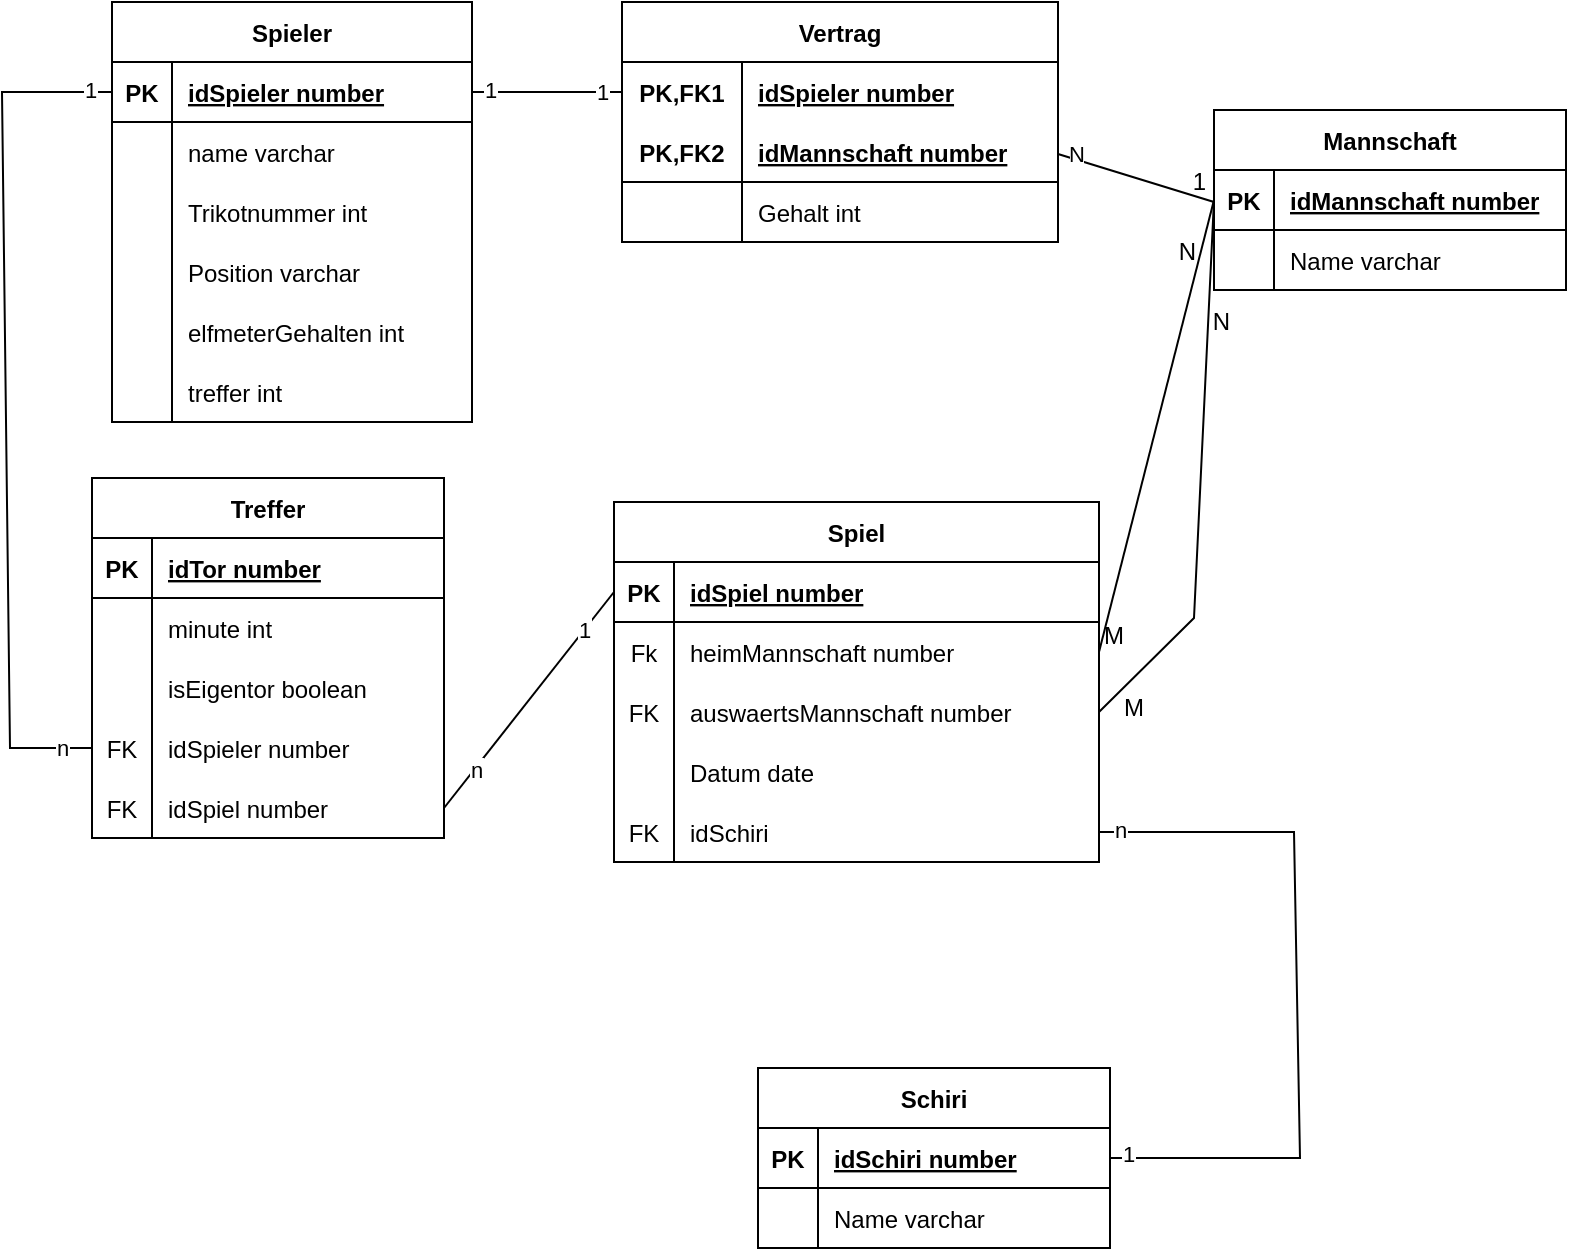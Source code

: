 <mxfile version="15.5.4" type="embed"><diagram id="WNJaf0Pe36c9Ho2RV8W4" name="Seite-1"><mxGraphModel dx="1379" dy="743" grid="0" gridSize="10" guides="1" tooltips="1" connect="1" arrows="1" fold="1" page="1" pageScale="1" pageWidth="827" pageHeight="1169" math="0" shadow="0"><root><mxCell id="0"/><mxCell id="1" parent="0"/><mxCell id="cShWyZy-k5d9fnmGeDRB-5" value="Spieler" style="shape=table;startSize=30;container=1;collapsible=1;childLayout=tableLayout;fixedRows=1;rowLines=0;fontStyle=1;align=center;resizeLast=1;" parent="1" vertex="1"><mxGeometry x="86" y="43" width="180" height="210" as="geometry"/></mxCell><mxCell id="cShWyZy-k5d9fnmGeDRB-6" value="" style="shape=tableRow;horizontal=0;startSize=0;swimlaneHead=0;swimlaneBody=0;fillColor=none;collapsible=0;dropTarget=0;points=[[0,0.5],[1,0.5]];portConstraint=eastwest;top=0;left=0;right=0;bottom=1;" parent="cShWyZy-k5d9fnmGeDRB-5" vertex="1"><mxGeometry y="30" width="180" height="30" as="geometry"/></mxCell><mxCell id="cShWyZy-k5d9fnmGeDRB-7" value="PK" style="shape=partialRectangle;connectable=0;fillColor=none;top=0;left=0;bottom=0;right=0;fontStyle=1;overflow=hidden;" parent="cShWyZy-k5d9fnmGeDRB-6" vertex="1"><mxGeometry width="30" height="30" as="geometry"><mxRectangle width="30" height="30" as="alternateBounds"/></mxGeometry></mxCell><mxCell id="cShWyZy-k5d9fnmGeDRB-8" value="idSpieler  number" style="shape=partialRectangle;connectable=0;fillColor=none;top=0;left=0;bottom=0;right=0;align=left;spacingLeft=6;fontStyle=5;overflow=hidden;" parent="cShWyZy-k5d9fnmGeDRB-6" vertex="1"><mxGeometry x="30" width="150" height="30" as="geometry"><mxRectangle width="150" height="30" as="alternateBounds"/></mxGeometry></mxCell><mxCell id="cShWyZy-k5d9fnmGeDRB-222" value="" style="shape=tableRow;horizontal=0;startSize=0;swimlaneHead=0;swimlaneBody=0;fillColor=none;collapsible=0;dropTarget=0;points=[[0,0.5],[1,0.5]];portConstraint=eastwest;top=0;left=0;right=0;bottom=0;" parent="cShWyZy-k5d9fnmGeDRB-5" vertex="1"><mxGeometry y="60" width="180" height="30" as="geometry"/></mxCell><mxCell id="cShWyZy-k5d9fnmGeDRB-223" value="" style="shape=partialRectangle;connectable=0;fillColor=none;top=0;left=0;bottom=0;right=0;editable=1;overflow=hidden;" parent="cShWyZy-k5d9fnmGeDRB-222" vertex="1"><mxGeometry width="30" height="30" as="geometry"><mxRectangle width="30" height="30" as="alternateBounds"/></mxGeometry></mxCell><mxCell id="cShWyZy-k5d9fnmGeDRB-224" value="name varchar" style="shape=partialRectangle;connectable=0;fillColor=none;top=0;left=0;bottom=0;right=0;align=left;spacingLeft=6;overflow=hidden;" parent="cShWyZy-k5d9fnmGeDRB-222" vertex="1"><mxGeometry x="30" width="150" height="30" as="geometry"><mxRectangle width="150" height="30" as="alternateBounds"/></mxGeometry></mxCell><mxCell id="cShWyZy-k5d9fnmGeDRB-15" value="" style="shape=tableRow;horizontal=0;startSize=0;swimlaneHead=0;swimlaneBody=0;fillColor=none;collapsible=0;dropTarget=0;points=[[0,0.5],[1,0.5]];portConstraint=eastwest;top=0;left=0;right=0;bottom=0;" parent="cShWyZy-k5d9fnmGeDRB-5" vertex="1"><mxGeometry y="90" width="180" height="30" as="geometry"/></mxCell><mxCell id="cShWyZy-k5d9fnmGeDRB-16" value="" style="shape=partialRectangle;connectable=0;fillColor=none;top=0;left=0;bottom=0;right=0;editable=1;overflow=hidden;" parent="cShWyZy-k5d9fnmGeDRB-15" vertex="1"><mxGeometry width="30" height="30" as="geometry"><mxRectangle width="30" height="30" as="alternateBounds"/></mxGeometry></mxCell><mxCell id="cShWyZy-k5d9fnmGeDRB-17" value="Trikotnummer int" style="shape=partialRectangle;connectable=0;fillColor=none;top=0;left=0;bottom=0;right=0;align=left;spacingLeft=6;overflow=hidden;" parent="cShWyZy-k5d9fnmGeDRB-15" vertex="1"><mxGeometry x="30" width="150" height="30" as="geometry"><mxRectangle width="150" height="30" as="alternateBounds"/></mxGeometry></mxCell><mxCell id="cShWyZy-k5d9fnmGeDRB-178" value="" style="shape=tableRow;horizontal=0;startSize=0;swimlaneHead=0;swimlaneBody=0;fillColor=none;collapsible=0;dropTarget=0;points=[[0,0.5],[1,0.5]];portConstraint=eastwest;top=0;left=0;right=0;bottom=0;" parent="cShWyZy-k5d9fnmGeDRB-5" vertex="1"><mxGeometry y="120" width="180" height="30" as="geometry"/></mxCell><mxCell id="cShWyZy-k5d9fnmGeDRB-179" value="" style="shape=partialRectangle;connectable=0;fillColor=none;top=0;left=0;bottom=0;right=0;editable=1;overflow=hidden;" parent="cShWyZy-k5d9fnmGeDRB-178" vertex="1"><mxGeometry width="30" height="30" as="geometry"><mxRectangle width="30" height="30" as="alternateBounds"/></mxGeometry></mxCell><mxCell id="cShWyZy-k5d9fnmGeDRB-180" value="Position varchar" style="shape=partialRectangle;connectable=0;fillColor=none;top=0;left=0;bottom=0;right=0;align=left;spacingLeft=6;overflow=hidden;" parent="cShWyZy-k5d9fnmGeDRB-178" vertex="1"><mxGeometry x="30" width="150" height="30" as="geometry"><mxRectangle width="150" height="30" as="alternateBounds"/></mxGeometry></mxCell><mxCell id="cShWyZy-k5d9fnmGeDRB-18" value="" style="shape=tableRow;horizontal=0;startSize=0;swimlaneHead=0;swimlaneBody=0;fillColor=none;collapsible=0;dropTarget=0;points=[[0,0.5],[1,0.5]];portConstraint=eastwest;top=0;left=0;right=0;bottom=0;" parent="cShWyZy-k5d9fnmGeDRB-5" vertex="1"><mxGeometry y="150" width="180" height="30" as="geometry"/></mxCell><mxCell id="cShWyZy-k5d9fnmGeDRB-19" value="" style="shape=partialRectangle;connectable=0;fillColor=none;top=0;left=0;bottom=0;right=0;editable=1;overflow=hidden;" parent="cShWyZy-k5d9fnmGeDRB-18" vertex="1"><mxGeometry width="30" height="30" as="geometry"><mxRectangle width="30" height="30" as="alternateBounds"/></mxGeometry></mxCell><mxCell id="cShWyZy-k5d9fnmGeDRB-20" value="elfmeterGehalten int" style="shape=partialRectangle;connectable=0;fillColor=none;top=0;left=0;bottom=0;right=0;align=left;spacingLeft=6;overflow=hidden;" parent="cShWyZy-k5d9fnmGeDRB-18" vertex="1"><mxGeometry x="30" width="150" height="30" as="geometry"><mxRectangle width="150" height="30" as="alternateBounds"/></mxGeometry></mxCell><mxCell id="cShWyZy-k5d9fnmGeDRB-21" value="" style="shape=tableRow;horizontal=0;startSize=0;swimlaneHead=0;swimlaneBody=0;fillColor=none;collapsible=0;dropTarget=0;points=[[0,0.5],[1,0.5]];portConstraint=eastwest;top=0;left=0;right=0;bottom=0;" parent="cShWyZy-k5d9fnmGeDRB-5" vertex="1"><mxGeometry y="180" width="180" height="30" as="geometry"/></mxCell><mxCell id="cShWyZy-k5d9fnmGeDRB-22" value="" style="shape=partialRectangle;connectable=0;fillColor=none;top=0;left=0;bottom=0;right=0;editable=1;overflow=hidden;" parent="cShWyZy-k5d9fnmGeDRB-21" vertex="1"><mxGeometry width="30" height="30" as="geometry"><mxRectangle width="30" height="30" as="alternateBounds"/></mxGeometry></mxCell><mxCell id="cShWyZy-k5d9fnmGeDRB-23" value="treffer int" style="shape=partialRectangle;connectable=0;fillColor=none;top=0;left=0;bottom=0;right=0;align=left;spacingLeft=6;overflow=hidden;" parent="cShWyZy-k5d9fnmGeDRB-21" vertex="1"><mxGeometry x="30" width="150" height="30" as="geometry"><mxRectangle width="150" height="30" as="alternateBounds"/></mxGeometry></mxCell><mxCell id="cShWyZy-k5d9fnmGeDRB-43" value="Mannschaft" style="shape=table;startSize=30;container=1;collapsible=1;childLayout=tableLayout;fixedRows=1;rowLines=0;fontStyle=1;align=center;resizeLast=1;" parent="1" vertex="1"><mxGeometry x="637" y="97" width="176" height="90" as="geometry"/></mxCell><mxCell id="cShWyZy-k5d9fnmGeDRB-44" value="" style="shape=tableRow;horizontal=0;startSize=0;swimlaneHead=0;swimlaneBody=0;fillColor=none;collapsible=0;dropTarget=0;points=[[0,0.5],[1,0.5]];portConstraint=eastwest;top=0;left=0;right=0;bottom=1;" parent="cShWyZy-k5d9fnmGeDRB-43" vertex="1"><mxGeometry y="30" width="176" height="30" as="geometry"/></mxCell><mxCell id="cShWyZy-k5d9fnmGeDRB-45" value="PK" style="shape=partialRectangle;connectable=0;fillColor=none;top=0;left=0;bottom=0;right=0;fontStyle=1;overflow=hidden;" parent="cShWyZy-k5d9fnmGeDRB-44" vertex="1"><mxGeometry width="30" height="30" as="geometry"><mxRectangle width="30" height="30" as="alternateBounds"/></mxGeometry></mxCell><mxCell id="cShWyZy-k5d9fnmGeDRB-46" value="idMannschaft  number" style="shape=partialRectangle;connectable=0;fillColor=none;top=0;left=0;bottom=0;right=0;align=left;spacingLeft=6;fontStyle=5;overflow=hidden;" parent="cShWyZy-k5d9fnmGeDRB-44" vertex="1"><mxGeometry x="30" width="146" height="30" as="geometry"><mxRectangle width="146" height="30" as="alternateBounds"/></mxGeometry></mxCell><mxCell id="cShWyZy-k5d9fnmGeDRB-47" value="" style="shape=tableRow;horizontal=0;startSize=0;swimlaneHead=0;swimlaneBody=0;fillColor=none;collapsible=0;dropTarget=0;points=[[0,0.5],[1,0.5]];portConstraint=eastwest;top=0;left=0;right=0;bottom=0;" parent="cShWyZy-k5d9fnmGeDRB-43" vertex="1"><mxGeometry y="60" width="176" height="30" as="geometry"/></mxCell><mxCell id="cShWyZy-k5d9fnmGeDRB-48" value="" style="shape=partialRectangle;connectable=0;fillColor=none;top=0;left=0;bottom=0;right=0;editable=1;overflow=hidden;" parent="cShWyZy-k5d9fnmGeDRB-47" vertex="1"><mxGeometry width="30" height="30" as="geometry"><mxRectangle width="30" height="30" as="alternateBounds"/></mxGeometry></mxCell><mxCell id="cShWyZy-k5d9fnmGeDRB-49" value="Name varchar" style="shape=partialRectangle;connectable=0;fillColor=none;top=0;left=0;bottom=0;right=0;align=left;spacingLeft=6;overflow=hidden;" parent="cShWyZy-k5d9fnmGeDRB-47" vertex="1"><mxGeometry x="30" width="146" height="30" as="geometry"><mxRectangle width="146" height="30" as="alternateBounds"/></mxGeometry></mxCell><mxCell id="cShWyZy-k5d9fnmGeDRB-62" value="Schiri" style="shape=table;startSize=30;container=1;collapsible=1;childLayout=tableLayout;fixedRows=1;rowLines=0;fontStyle=1;align=center;resizeLast=1;" parent="1" vertex="1"><mxGeometry x="409" y="576" width="176" height="90" as="geometry"/></mxCell><mxCell id="cShWyZy-k5d9fnmGeDRB-63" value="" style="shape=tableRow;horizontal=0;startSize=0;swimlaneHead=0;swimlaneBody=0;fillColor=none;collapsible=0;dropTarget=0;points=[[0,0.5],[1,0.5]];portConstraint=eastwest;top=0;left=0;right=0;bottom=1;" parent="cShWyZy-k5d9fnmGeDRB-62" vertex="1"><mxGeometry y="30" width="176" height="30" as="geometry"/></mxCell><mxCell id="cShWyZy-k5d9fnmGeDRB-64" value="PK" style="shape=partialRectangle;connectable=0;fillColor=none;top=0;left=0;bottom=0;right=0;fontStyle=1;overflow=hidden;" parent="cShWyZy-k5d9fnmGeDRB-63" vertex="1"><mxGeometry width="30" height="30" as="geometry"><mxRectangle width="30" height="30" as="alternateBounds"/></mxGeometry></mxCell><mxCell id="cShWyZy-k5d9fnmGeDRB-65" value="idSchiri  number" style="shape=partialRectangle;connectable=0;fillColor=none;top=0;left=0;bottom=0;right=0;align=left;spacingLeft=6;fontStyle=5;overflow=hidden;" parent="cShWyZy-k5d9fnmGeDRB-63" vertex="1"><mxGeometry x="30" width="146" height="30" as="geometry"><mxRectangle width="146" height="30" as="alternateBounds"/></mxGeometry></mxCell><mxCell id="cShWyZy-k5d9fnmGeDRB-66" value="" style="shape=tableRow;horizontal=0;startSize=0;swimlaneHead=0;swimlaneBody=0;fillColor=none;collapsible=0;dropTarget=0;points=[[0,0.5],[1,0.5]];portConstraint=eastwest;top=0;left=0;right=0;bottom=0;" parent="cShWyZy-k5d9fnmGeDRB-62" vertex="1"><mxGeometry y="60" width="176" height="30" as="geometry"/></mxCell><mxCell id="cShWyZy-k5d9fnmGeDRB-67" value="" style="shape=partialRectangle;connectable=0;fillColor=none;top=0;left=0;bottom=0;right=0;editable=1;overflow=hidden;" parent="cShWyZy-k5d9fnmGeDRB-66" vertex="1"><mxGeometry width="30" height="30" as="geometry"><mxRectangle width="30" height="30" as="alternateBounds"/></mxGeometry></mxCell><mxCell id="cShWyZy-k5d9fnmGeDRB-68" value="Name varchar" style="shape=partialRectangle;connectable=0;fillColor=none;top=0;left=0;bottom=0;right=0;align=left;spacingLeft=6;overflow=hidden;" parent="cShWyZy-k5d9fnmGeDRB-66" vertex="1"><mxGeometry x="30" width="146" height="30" as="geometry"><mxRectangle width="146" height="30" as="alternateBounds"/></mxGeometry></mxCell><mxCell id="cShWyZy-k5d9fnmGeDRB-81" value="Spiel" style="shape=table;startSize=30;container=1;collapsible=1;childLayout=tableLayout;fixedRows=1;rowLines=0;fontStyle=1;align=center;resizeLast=1;" parent="1" vertex="1"><mxGeometry x="337" y="293" width="242.5" height="180" as="geometry"/></mxCell><mxCell id="cShWyZy-k5d9fnmGeDRB-82" value="" style="shape=tableRow;horizontal=0;startSize=0;swimlaneHead=0;swimlaneBody=0;fillColor=none;collapsible=0;dropTarget=0;points=[[0,0.5],[1,0.5]];portConstraint=eastwest;top=0;left=0;right=0;bottom=1;" parent="cShWyZy-k5d9fnmGeDRB-81" vertex="1"><mxGeometry y="30" width="242.5" height="30" as="geometry"/></mxCell><mxCell id="cShWyZy-k5d9fnmGeDRB-83" value="PK" style="shape=partialRectangle;connectable=0;fillColor=none;top=0;left=0;bottom=0;right=0;fontStyle=1;overflow=hidden;" parent="cShWyZy-k5d9fnmGeDRB-82" vertex="1"><mxGeometry width="30" height="30" as="geometry"><mxRectangle width="30" height="30" as="alternateBounds"/></mxGeometry></mxCell><mxCell id="cShWyZy-k5d9fnmGeDRB-84" value="idSpiel  number" style="shape=partialRectangle;connectable=0;fillColor=none;top=0;left=0;bottom=0;right=0;align=left;spacingLeft=6;fontStyle=5;overflow=hidden;" parent="cShWyZy-k5d9fnmGeDRB-82" vertex="1"><mxGeometry x="30" width="212.5" height="30" as="geometry"><mxRectangle width="212.5" height="30" as="alternateBounds"/></mxGeometry></mxCell><mxCell id="cShWyZy-k5d9fnmGeDRB-85" value="" style="shape=tableRow;horizontal=0;startSize=0;swimlaneHead=0;swimlaneBody=0;fillColor=none;collapsible=0;dropTarget=0;points=[[0,0.5],[1,0.5]];portConstraint=eastwest;top=0;left=0;right=0;bottom=0;" parent="cShWyZy-k5d9fnmGeDRB-81" vertex="1"><mxGeometry y="60" width="242.5" height="30" as="geometry"/></mxCell><mxCell id="cShWyZy-k5d9fnmGeDRB-86" value="Fk" style="shape=partialRectangle;connectable=0;fillColor=none;top=0;left=0;bottom=0;right=0;editable=1;overflow=hidden;" parent="cShWyZy-k5d9fnmGeDRB-85" vertex="1"><mxGeometry width="30" height="30" as="geometry"><mxRectangle width="30" height="30" as="alternateBounds"/></mxGeometry></mxCell><mxCell id="cShWyZy-k5d9fnmGeDRB-87" value="heimMannschaft number" style="shape=partialRectangle;connectable=0;fillColor=none;top=0;left=0;bottom=0;right=0;align=left;spacingLeft=6;overflow=hidden;" parent="cShWyZy-k5d9fnmGeDRB-85" vertex="1"><mxGeometry x="30" width="212.5" height="30" as="geometry"><mxRectangle width="212.5" height="30" as="alternateBounds"/></mxGeometry></mxCell><mxCell id="cShWyZy-k5d9fnmGeDRB-88" value="" style="shape=tableRow;horizontal=0;startSize=0;swimlaneHead=0;swimlaneBody=0;fillColor=none;collapsible=0;dropTarget=0;points=[[0,0.5],[1,0.5]];portConstraint=eastwest;top=0;left=0;right=0;bottom=0;" parent="cShWyZy-k5d9fnmGeDRB-81" vertex="1"><mxGeometry y="90" width="242.5" height="30" as="geometry"/></mxCell><mxCell id="cShWyZy-k5d9fnmGeDRB-89" value="FK" style="shape=partialRectangle;connectable=0;fillColor=none;top=0;left=0;bottom=0;right=0;editable=1;overflow=hidden;" parent="cShWyZy-k5d9fnmGeDRB-88" vertex="1"><mxGeometry width="30" height="30" as="geometry"><mxRectangle width="30" height="30" as="alternateBounds"/></mxGeometry></mxCell><mxCell id="cShWyZy-k5d9fnmGeDRB-90" value="auswaertsMannschaft number" style="shape=partialRectangle;connectable=0;fillColor=none;top=0;left=0;bottom=0;right=0;align=left;spacingLeft=6;overflow=hidden;" parent="cShWyZy-k5d9fnmGeDRB-88" vertex="1"><mxGeometry x="30" width="212.5" height="30" as="geometry"><mxRectangle width="212.5" height="30" as="alternateBounds"/></mxGeometry></mxCell><mxCell id="cShWyZy-k5d9fnmGeDRB-91" value="" style="shape=tableRow;horizontal=0;startSize=0;swimlaneHead=0;swimlaneBody=0;fillColor=none;collapsible=0;dropTarget=0;points=[[0,0.5],[1,0.5]];portConstraint=eastwest;top=0;left=0;right=0;bottom=0;" parent="cShWyZy-k5d9fnmGeDRB-81" vertex="1"><mxGeometry y="120" width="242.5" height="30" as="geometry"/></mxCell><mxCell id="cShWyZy-k5d9fnmGeDRB-92" value="" style="shape=partialRectangle;connectable=0;fillColor=none;top=0;left=0;bottom=0;right=0;editable=1;overflow=hidden;" parent="cShWyZy-k5d9fnmGeDRB-91" vertex="1"><mxGeometry width="30" height="30" as="geometry"><mxRectangle width="30" height="30" as="alternateBounds"/></mxGeometry></mxCell><mxCell id="cShWyZy-k5d9fnmGeDRB-93" value="Datum date" style="shape=partialRectangle;connectable=0;fillColor=none;top=0;left=0;bottom=0;right=0;align=left;spacingLeft=6;overflow=hidden;" parent="cShWyZy-k5d9fnmGeDRB-91" vertex="1"><mxGeometry x="30" width="212.5" height="30" as="geometry"><mxRectangle width="212.5" height="30" as="alternateBounds"/></mxGeometry></mxCell><mxCell id="cShWyZy-k5d9fnmGeDRB-184" value="" style="shape=tableRow;horizontal=0;startSize=0;swimlaneHead=0;swimlaneBody=0;fillColor=none;collapsible=0;dropTarget=0;points=[[0,0.5],[1,0.5]];portConstraint=eastwest;top=0;left=0;right=0;bottom=0;" parent="cShWyZy-k5d9fnmGeDRB-81" vertex="1"><mxGeometry y="150" width="242.5" height="30" as="geometry"/></mxCell><mxCell id="cShWyZy-k5d9fnmGeDRB-185" value="FK" style="shape=partialRectangle;connectable=0;fillColor=none;top=0;left=0;bottom=0;right=0;editable=1;overflow=hidden;" parent="cShWyZy-k5d9fnmGeDRB-184" vertex="1"><mxGeometry width="30" height="30" as="geometry"><mxRectangle width="30" height="30" as="alternateBounds"/></mxGeometry></mxCell><mxCell id="cShWyZy-k5d9fnmGeDRB-186" value="idSchiri" style="shape=partialRectangle;connectable=0;fillColor=none;top=0;left=0;bottom=0;right=0;align=left;spacingLeft=6;overflow=hidden;" parent="cShWyZy-k5d9fnmGeDRB-184" vertex="1"><mxGeometry x="30" width="212.5" height="30" as="geometry"><mxRectangle width="212.5" height="30" as="alternateBounds"/></mxGeometry></mxCell><mxCell id="cShWyZy-k5d9fnmGeDRB-94" value="Treffer" style="shape=table;startSize=30;container=1;collapsible=1;childLayout=tableLayout;fixedRows=1;rowLines=0;fontStyle=1;align=center;resizeLast=1;" parent="1" vertex="1"><mxGeometry x="76" y="281" width="176" height="180" as="geometry"/></mxCell><mxCell id="cShWyZy-k5d9fnmGeDRB-95" value="" style="shape=tableRow;horizontal=0;startSize=0;swimlaneHead=0;swimlaneBody=0;fillColor=none;collapsible=0;dropTarget=0;points=[[0,0.5],[1,0.5]];portConstraint=eastwest;top=0;left=0;right=0;bottom=1;" parent="cShWyZy-k5d9fnmGeDRB-94" vertex="1"><mxGeometry y="30" width="176" height="30" as="geometry"/></mxCell><mxCell id="cShWyZy-k5d9fnmGeDRB-96" value="PK" style="shape=partialRectangle;connectable=0;fillColor=none;top=0;left=0;bottom=0;right=0;fontStyle=1;overflow=hidden;" parent="cShWyZy-k5d9fnmGeDRB-95" vertex="1"><mxGeometry width="30" height="30" as="geometry"><mxRectangle width="30" height="30" as="alternateBounds"/></mxGeometry></mxCell><mxCell id="cShWyZy-k5d9fnmGeDRB-97" value="idTor  number" style="shape=partialRectangle;connectable=0;fillColor=none;top=0;left=0;bottom=0;right=0;align=left;spacingLeft=6;fontStyle=5;overflow=hidden;" parent="cShWyZy-k5d9fnmGeDRB-95" vertex="1"><mxGeometry x="30" width="146" height="30" as="geometry"><mxRectangle width="146" height="30" as="alternateBounds"/></mxGeometry></mxCell><mxCell id="cShWyZy-k5d9fnmGeDRB-98" value="" style="shape=tableRow;horizontal=0;startSize=0;swimlaneHead=0;swimlaneBody=0;fillColor=none;collapsible=0;dropTarget=0;points=[[0,0.5],[1,0.5]];portConstraint=eastwest;top=0;left=0;right=0;bottom=0;" parent="cShWyZy-k5d9fnmGeDRB-94" vertex="1"><mxGeometry y="60" width="176" height="30" as="geometry"/></mxCell><mxCell id="cShWyZy-k5d9fnmGeDRB-99" value="" style="shape=partialRectangle;connectable=0;fillColor=none;top=0;left=0;bottom=0;right=0;editable=1;overflow=hidden;" parent="cShWyZy-k5d9fnmGeDRB-98" vertex="1"><mxGeometry width="30" height="30" as="geometry"><mxRectangle width="30" height="30" as="alternateBounds"/></mxGeometry></mxCell><mxCell id="cShWyZy-k5d9fnmGeDRB-100" value="minute int" style="shape=partialRectangle;connectable=0;fillColor=none;top=0;left=0;bottom=0;right=0;align=left;spacingLeft=6;overflow=hidden;" parent="cShWyZy-k5d9fnmGeDRB-98" vertex="1"><mxGeometry x="30" width="146" height="30" as="geometry"><mxRectangle width="146" height="30" as="alternateBounds"/></mxGeometry></mxCell><mxCell id="cShWyZy-k5d9fnmGeDRB-115" value="" style="shape=tableRow;horizontal=0;startSize=0;swimlaneHead=0;swimlaneBody=0;fillColor=none;collapsible=0;dropTarget=0;points=[[0,0.5],[1,0.5]];portConstraint=eastwest;top=0;left=0;right=0;bottom=0;" parent="cShWyZy-k5d9fnmGeDRB-94" vertex="1"><mxGeometry y="90" width="176" height="30" as="geometry"/></mxCell><mxCell id="cShWyZy-k5d9fnmGeDRB-116" value="" style="shape=partialRectangle;connectable=0;fillColor=none;top=0;left=0;bottom=0;right=0;editable=1;overflow=hidden;" parent="cShWyZy-k5d9fnmGeDRB-115" vertex="1"><mxGeometry width="30" height="30" as="geometry"><mxRectangle width="30" height="30" as="alternateBounds"/></mxGeometry></mxCell><mxCell id="cShWyZy-k5d9fnmGeDRB-117" value="isEigentor boolean" style="shape=partialRectangle;connectable=0;fillColor=none;top=0;left=0;bottom=0;right=0;align=left;spacingLeft=6;overflow=hidden;" parent="cShWyZy-k5d9fnmGeDRB-115" vertex="1"><mxGeometry x="30" width="146" height="30" as="geometry"><mxRectangle width="146" height="30" as="alternateBounds"/></mxGeometry></mxCell><mxCell id="cShWyZy-k5d9fnmGeDRB-187" value="" style="shape=tableRow;horizontal=0;startSize=0;swimlaneHead=0;swimlaneBody=0;fillColor=none;collapsible=0;dropTarget=0;points=[[0,0.5],[1,0.5]];portConstraint=eastwest;top=0;left=0;right=0;bottom=0;" parent="cShWyZy-k5d9fnmGeDRB-94" vertex="1"><mxGeometry y="120" width="176" height="30" as="geometry"/></mxCell><mxCell id="cShWyZy-k5d9fnmGeDRB-188" value="FK" style="shape=partialRectangle;connectable=0;fillColor=none;top=0;left=0;bottom=0;right=0;editable=1;overflow=hidden;" parent="cShWyZy-k5d9fnmGeDRB-187" vertex="1"><mxGeometry width="30" height="30" as="geometry"><mxRectangle width="30" height="30" as="alternateBounds"/></mxGeometry></mxCell><mxCell id="cShWyZy-k5d9fnmGeDRB-189" value="idSpieler number" style="shape=partialRectangle;connectable=0;fillColor=none;top=0;left=0;bottom=0;right=0;align=left;spacingLeft=6;overflow=hidden;" parent="cShWyZy-k5d9fnmGeDRB-187" vertex="1"><mxGeometry x="30" width="146" height="30" as="geometry"><mxRectangle width="146" height="30" as="alternateBounds"/></mxGeometry></mxCell><mxCell id="cShWyZy-k5d9fnmGeDRB-190" value="" style="shape=tableRow;horizontal=0;startSize=0;swimlaneHead=0;swimlaneBody=0;fillColor=none;collapsible=0;dropTarget=0;points=[[0,0.5],[1,0.5]];portConstraint=eastwest;top=0;left=0;right=0;bottom=0;" parent="cShWyZy-k5d9fnmGeDRB-94" vertex="1"><mxGeometry y="150" width="176" height="30" as="geometry"/></mxCell><mxCell id="cShWyZy-k5d9fnmGeDRB-191" value="FK" style="shape=partialRectangle;connectable=0;fillColor=none;top=0;left=0;bottom=0;right=0;editable=1;overflow=hidden;" parent="cShWyZy-k5d9fnmGeDRB-190" vertex="1"><mxGeometry width="30" height="30" as="geometry"><mxRectangle width="30" height="30" as="alternateBounds"/></mxGeometry></mxCell><mxCell id="cShWyZy-k5d9fnmGeDRB-192" value="idSpiel number" style="shape=partialRectangle;connectable=0;fillColor=none;top=0;left=0;bottom=0;right=0;align=left;spacingLeft=6;overflow=hidden;" parent="cShWyZy-k5d9fnmGeDRB-190" vertex="1"><mxGeometry x="30" width="146" height="30" as="geometry"><mxRectangle width="146" height="30" as="alternateBounds"/></mxGeometry></mxCell><mxCell id="cShWyZy-k5d9fnmGeDRB-164" value="Vertrag" style="shape=table;startSize=30;container=1;collapsible=1;childLayout=tableLayout;fixedRows=1;rowLines=0;fontStyle=1;align=center;resizeLast=1;" parent="1" vertex="1"><mxGeometry x="341" y="43" width="218" height="120" as="geometry"/></mxCell><mxCell id="cShWyZy-k5d9fnmGeDRB-165" value="" style="shape=tableRow;horizontal=0;startSize=0;swimlaneHead=0;swimlaneBody=0;fillColor=none;collapsible=0;dropTarget=0;points=[[0,0.5],[1,0.5]];portConstraint=eastwest;top=0;left=0;right=0;bottom=0;" parent="cShWyZy-k5d9fnmGeDRB-164" vertex="1"><mxGeometry y="30" width="218" height="30" as="geometry"/></mxCell><mxCell id="cShWyZy-k5d9fnmGeDRB-166" value="PK,FK1" style="shape=partialRectangle;connectable=0;fillColor=none;top=0;left=0;bottom=0;right=0;fontStyle=1;overflow=hidden;" parent="cShWyZy-k5d9fnmGeDRB-165" vertex="1"><mxGeometry width="60" height="30" as="geometry"><mxRectangle width="60" height="30" as="alternateBounds"/></mxGeometry></mxCell><mxCell id="cShWyZy-k5d9fnmGeDRB-167" value="idSpieler number" style="shape=partialRectangle;connectable=0;fillColor=none;top=0;left=0;bottom=0;right=0;align=left;spacingLeft=6;fontStyle=5;overflow=hidden;" parent="cShWyZy-k5d9fnmGeDRB-165" vertex="1"><mxGeometry x="60" width="158" height="30" as="geometry"><mxRectangle width="158" height="30" as="alternateBounds"/></mxGeometry></mxCell><mxCell id="cShWyZy-k5d9fnmGeDRB-168" value="" style="shape=tableRow;horizontal=0;startSize=0;swimlaneHead=0;swimlaneBody=0;fillColor=none;collapsible=0;dropTarget=0;points=[[0,0.5],[1,0.5]];portConstraint=eastwest;top=0;left=0;right=0;bottom=1;" parent="cShWyZy-k5d9fnmGeDRB-164" vertex="1"><mxGeometry y="60" width="218" height="30" as="geometry"/></mxCell><mxCell id="cShWyZy-k5d9fnmGeDRB-169" value="PK,FK2" style="shape=partialRectangle;connectable=0;fillColor=none;top=0;left=0;bottom=0;right=0;fontStyle=1;overflow=hidden;" parent="cShWyZy-k5d9fnmGeDRB-168" vertex="1"><mxGeometry width="60" height="30" as="geometry"><mxRectangle width="60" height="30" as="alternateBounds"/></mxGeometry></mxCell><mxCell id="cShWyZy-k5d9fnmGeDRB-170" value="idMannschaft number" style="shape=partialRectangle;connectable=0;fillColor=none;top=0;left=0;bottom=0;right=0;align=left;spacingLeft=6;fontStyle=5;overflow=hidden;" parent="cShWyZy-k5d9fnmGeDRB-168" vertex="1"><mxGeometry x="60" width="158" height="30" as="geometry"><mxRectangle width="158" height="30" as="alternateBounds"/></mxGeometry></mxCell><mxCell id="cShWyZy-k5d9fnmGeDRB-171" value="" style="shape=tableRow;horizontal=0;startSize=0;swimlaneHead=0;swimlaneBody=0;fillColor=none;collapsible=0;dropTarget=0;points=[[0,0.5],[1,0.5]];portConstraint=eastwest;top=0;left=0;right=0;bottom=0;" parent="cShWyZy-k5d9fnmGeDRB-164" vertex="1"><mxGeometry y="90" width="218" height="30" as="geometry"/></mxCell><mxCell id="cShWyZy-k5d9fnmGeDRB-172" value="" style="shape=partialRectangle;connectable=0;fillColor=none;top=0;left=0;bottom=0;right=0;editable=1;overflow=hidden;" parent="cShWyZy-k5d9fnmGeDRB-171" vertex="1"><mxGeometry width="60" height="30" as="geometry"><mxRectangle width="60" height="30" as="alternateBounds"/></mxGeometry></mxCell><mxCell id="cShWyZy-k5d9fnmGeDRB-173" value="Gehalt int" style="shape=partialRectangle;connectable=0;fillColor=none;top=0;left=0;bottom=0;right=0;align=left;spacingLeft=6;overflow=hidden;" parent="cShWyZy-k5d9fnmGeDRB-171" vertex="1"><mxGeometry x="60" width="158" height="30" as="geometry"><mxRectangle width="158" height="30" as="alternateBounds"/></mxGeometry></mxCell><mxCell id="cShWyZy-k5d9fnmGeDRB-206" value="" style="endArrow=none;html=1;rounded=0;exitX=1;exitY=0.5;exitDx=0;exitDy=0;entryX=0;entryY=0.5;entryDx=0;entryDy=0;" parent="1" source="cShWyZy-k5d9fnmGeDRB-85" target="cShWyZy-k5d9fnmGeDRB-44" edge="1"><mxGeometry relative="1" as="geometry"><mxPoint x="459" y="260" as="sourcePoint"/><mxPoint x="619" y="260" as="targetPoint"/></mxGeometry></mxCell><mxCell id="cShWyZy-k5d9fnmGeDRB-207" value="M" style="resizable=0;html=1;align=left;verticalAlign=bottom;" parent="cShWyZy-k5d9fnmGeDRB-206" connectable="0" vertex="1"><mxGeometry x="-1" relative="1" as="geometry"/></mxCell><mxCell id="cShWyZy-k5d9fnmGeDRB-208" value="N" style="resizable=0;html=1;align=right;verticalAlign=bottom;" parent="cShWyZy-k5d9fnmGeDRB-206" connectable="0" vertex="1"><mxGeometry x="1" relative="1" as="geometry"><mxPoint x="-8" y="34" as="offset"/></mxGeometry></mxCell><mxCell id="cShWyZy-k5d9fnmGeDRB-209" value="" style="endArrow=none;html=1;rounded=0;exitX=1;exitY=0.5;exitDx=0;exitDy=0;entryX=0;entryY=0.5;entryDx=0;entryDy=0;" parent="1" source="cShWyZy-k5d9fnmGeDRB-88" target="cShWyZy-k5d9fnmGeDRB-44" edge="1"><mxGeometry relative="1" as="geometry"><mxPoint x="589.5" y="378" as="sourcePoint"/><mxPoint x="623" y="97" as="targetPoint"/><Array as="points"><mxPoint x="627" y="351"/></Array></mxGeometry></mxCell><mxCell id="cShWyZy-k5d9fnmGeDRB-210" value="M" style="resizable=0;html=1;align=left;verticalAlign=bottom;" parent="cShWyZy-k5d9fnmGeDRB-209" connectable="0" vertex="1"><mxGeometry x="-1" relative="1" as="geometry"><mxPoint x="10" y="6" as="offset"/></mxGeometry></mxCell><mxCell id="cShWyZy-k5d9fnmGeDRB-211" value="N" style="resizable=0;html=1;align=right;verticalAlign=bottom;" parent="cShWyZy-k5d9fnmGeDRB-209" connectable="0" vertex="1"><mxGeometry x="1" relative="1" as="geometry"><mxPoint x="9" y="69" as="offset"/></mxGeometry></mxCell><mxCell id="cShWyZy-k5d9fnmGeDRB-212" value="" style="endArrow=none;html=1;rounded=0;entryX=0;entryY=0.5;entryDx=0;entryDy=0;exitX=1;exitY=0.5;exitDx=0;exitDy=0;" parent="1" edge="1"><mxGeometry relative="1" as="geometry"><mxPoint x="559" y="119" as="sourcePoint"/><mxPoint x="637" y="143" as="targetPoint"/></mxGeometry></mxCell><mxCell id="cShWyZy-k5d9fnmGeDRB-213" value="1" style="resizable=0;html=1;align=right;verticalAlign=bottom;" parent="cShWyZy-k5d9fnmGeDRB-212" connectable="0" vertex="1"><mxGeometry x="1" relative="1" as="geometry"><mxPoint x="-3" y="-1" as="offset"/></mxGeometry></mxCell><mxCell id="cShWyZy-k5d9fnmGeDRB-214" value="N" style="edgeLabel;html=1;align=center;verticalAlign=middle;resizable=0;points=[];" parent="cShWyZy-k5d9fnmGeDRB-212" vertex="1" connectable="0"><mxGeometry x="-0.716" relative="1" as="geometry"><mxPoint x="-2" y="-4" as="offset"/></mxGeometry></mxCell><mxCell id="cShWyZy-k5d9fnmGeDRB-215" value="" style="endArrow=none;html=1;rounded=0;exitX=1;exitY=0.5;exitDx=0;exitDy=0;entryX=0;entryY=0.5;entryDx=0;entryDy=0;" parent="1" source="cShWyZy-k5d9fnmGeDRB-6" target="cShWyZy-k5d9fnmGeDRB-165" edge="1"><mxGeometry relative="1" as="geometry"><mxPoint x="426" y="209" as="sourcePoint"/><mxPoint x="586" y="209" as="targetPoint"/></mxGeometry></mxCell><mxCell id="cShWyZy-k5d9fnmGeDRB-216" value="1" style="edgeLabel;html=1;align=center;verticalAlign=middle;resizable=0;points=[];" parent="cShWyZy-k5d9fnmGeDRB-215" vertex="1" connectable="0"><mxGeometry x="0.732" relative="1" as="geometry"><mxPoint as="offset"/></mxGeometry></mxCell><mxCell id="cShWyZy-k5d9fnmGeDRB-217" value="1" style="edgeLabel;html=1;align=center;verticalAlign=middle;resizable=0;points=[];" parent="cShWyZy-k5d9fnmGeDRB-215" vertex="1" connectable="0"><mxGeometry x="-0.773" y="1" relative="1" as="geometry"><mxPoint as="offset"/></mxGeometry></mxCell><mxCell id="cShWyZy-k5d9fnmGeDRB-218" value="" style="endArrow=none;html=1;rounded=0;entryX=1;entryY=0.5;entryDx=0;entryDy=0;exitX=1;exitY=0.5;exitDx=0;exitDy=0;" parent="1" source="cShWyZy-k5d9fnmGeDRB-63" target="cShWyZy-k5d9fnmGeDRB-184" edge="1"><mxGeometry relative="1" as="geometry"><mxPoint x="444" y="461" as="sourcePoint"/><mxPoint x="604" y="461" as="targetPoint"/><Array as="points"><mxPoint x="680" y="621"/><mxPoint x="677" y="458"/></Array></mxGeometry></mxCell><mxCell id="cShWyZy-k5d9fnmGeDRB-219" value="n" style="edgeLabel;html=1;align=center;verticalAlign=middle;resizable=0;points=[];" parent="cShWyZy-k5d9fnmGeDRB-218" vertex="1" connectable="0"><mxGeometry x="0.94" y="-1" relative="1" as="geometry"><mxPoint as="offset"/></mxGeometry></mxCell><mxCell id="cShWyZy-k5d9fnmGeDRB-220" value="1" style="edgeLabel;html=1;align=center;verticalAlign=middle;resizable=0;points=[];" parent="cShWyZy-k5d9fnmGeDRB-218" vertex="1" connectable="0"><mxGeometry x="-0.952" y="2" relative="1" as="geometry"><mxPoint as="offset"/></mxGeometry></mxCell><mxCell id="cShWyZy-k5d9fnmGeDRB-221" value="" style="endArrow=none;html=1;rounded=0;entryX=0;entryY=0.5;entryDx=0;entryDy=0;exitX=0;exitY=0.5;exitDx=0;exitDy=0;" parent="1" source="cShWyZy-k5d9fnmGeDRB-6" target="cShWyZy-k5d9fnmGeDRB-187" edge="1"><mxGeometry relative="1" as="geometry"><mxPoint x="33" y="308" as="sourcePoint"/><mxPoint x="193" y="308" as="targetPoint"/><Array as="points"><mxPoint x="31" y="88"/><mxPoint x="35" y="416"/></Array></mxGeometry></mxCell><mxCell id="XDfvozZso53a5jMxlVdh-4" value="1" style="edgeLabel;html=1;align=center;verticalAlign=middle;resizable=0;points=[];" parent="cShWyZy-k5d9fnmGeDRB-221" vertex="1" connectable="0"><mxGeometry x="-0.945" y="-1" relative="1" as="geometry"><mxPoint as="offset"/></mxGeometry></mxCell><mxCell id="XDfvozZso53a5jMxlVdh-5" value="n" style="edgeLabel;html=1;align=center;verticalAlign=middle;resizable=0;points=[];" parent="cShWyZy-k5d9fnmGeDRB-221" vertex="1" connectable="0"><mxGeometry x="0.927" relative="1" as="geometry"><mxPoint as="offset"/></mxGeometry></mxCell><mxCell id="XDfvozZso53a5jMxlVdh-1" value="" style="endArrow=none;html=1;rounded=0;exitX=1;exitY=0.5;exitDx=0;exitDy=0;entryX=0;entryY=0.5;entryDx=0;entryDy=0;" parent="1" source="cShWyZy-k5d9fnmGeDRB-190" target="cShWyZy-k5d9fnmGeDRB-82" edge="1"><mxGeometry relative="1" as="geometry"><mxPoint x="333" y="368" as="sourcePoint"/><mxPoint x="493" y="368" as="targetPoint"/></mxGeometry></mxCell><mxCell id="XDfvozZso53a5jMxlVdh-2" value="n" style="edgeLabel;html=1;align=center;verticalAlign=middle;resizable=0;points=[];" parent="XDfvozZso53a5jMxlVdh-1" vertex="1" connectable="0"><mxGeometry x="-0.639" y="-1" relative="1" as="geometry"><mxPoint as="offset"/></mxGeometry></mxCell><mxCell id="XDfvozZso53a5jMxlVdh-3" value="1" style="edgeLabel;html=1;align=center;verticalAlign=middle;resizable=0;points=[];" parent="XDfvozZso53a5jMxlVdh-1" vertex="1" connectable="0"><mxGeometry x="0.643" relative="1" as="geometry"><mxPoint as="offset"/></mxGeometry></mxCell></root></mxGraphModel></diagram></mxfile>